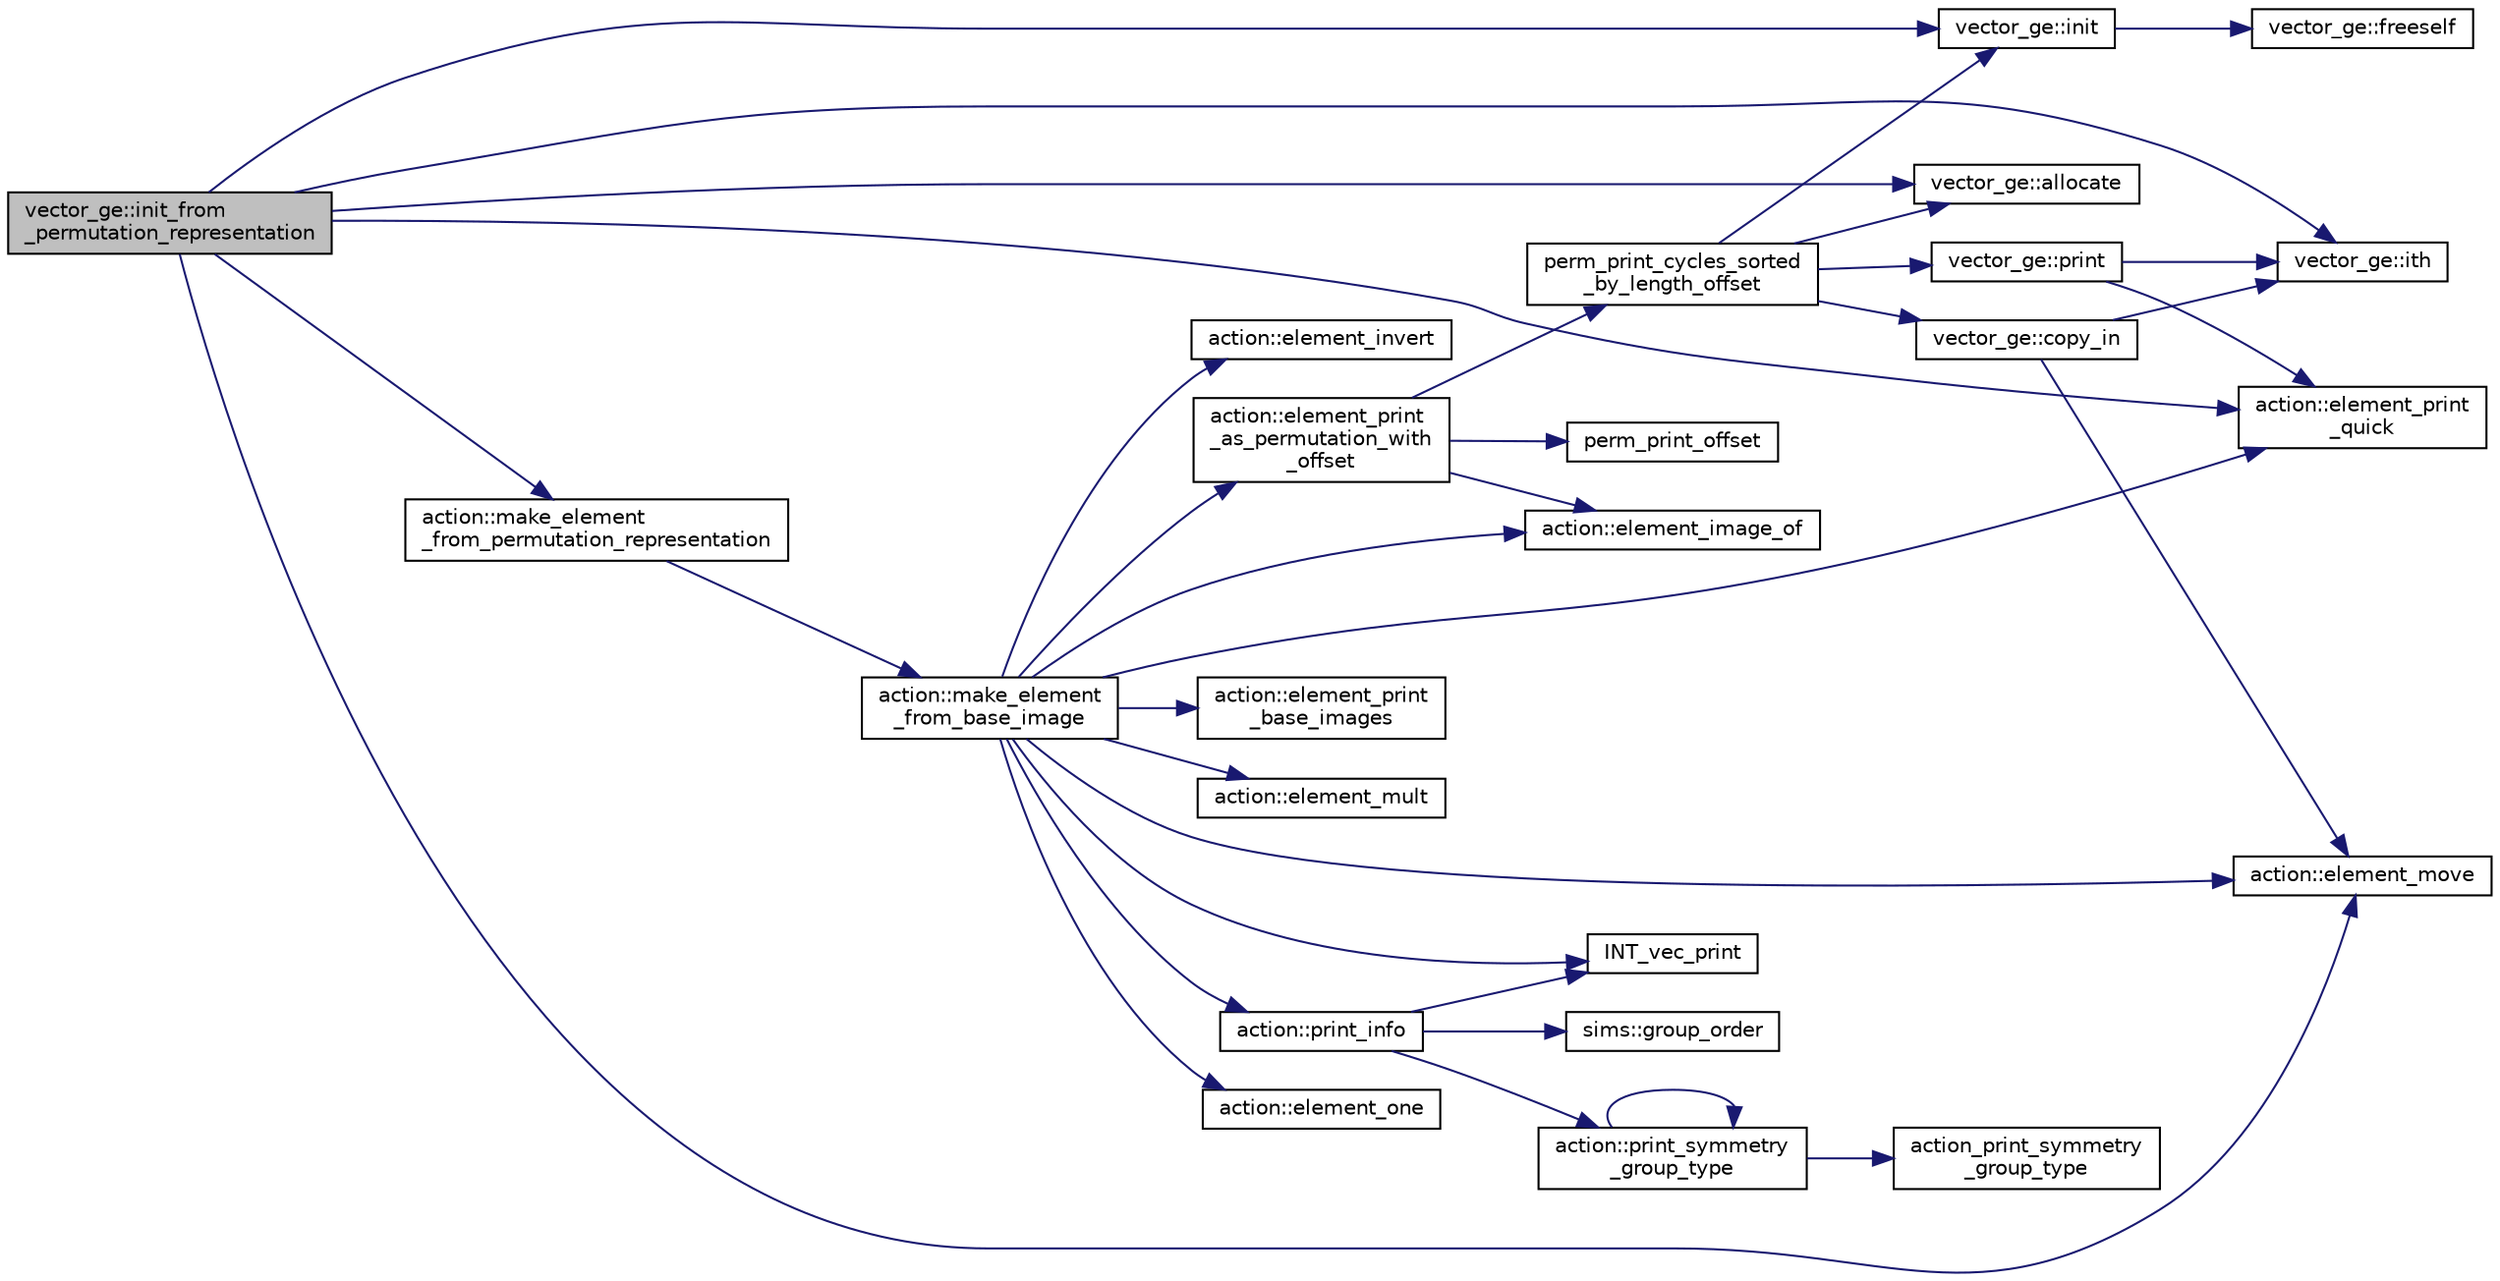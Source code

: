 digraph "vector_ge::init_from_permutation_representation"
{
  edge [fontname="Helvetica",fontsize="10",labelfontname="Helvetica",labelfontsize="10"];
  node [fontname="Helvetica",fontsize="10",shape=record];
  rankdir="LR";
  Node2326 [label="vector_ge::init_from\l_permutation_representation",height=0.2,width=0.4,color="black", fillcolor="grey75", style="filled", fontcolor="black"];
  Node2326 -> Node2327 [color="midnightblue",fontsize="10",style="solid",fontname="Helvetica"];
  Node2327 [label="vector_ge::init",height=0.2,width=0.4,color="black", fillcolor="white", style="filled",URL="$d4/d6e/classvector__ge.html#afe1d6befd1f1501e6be34afbaa9d30a8"];
  Node2327 -> Node2328 [color="midnightblue",fontsize="10",style="solid",fontname="Helvetica"];
  Node2328 [label="vector_ge::freeself",height=0.2,width=0.4,color="black", fillcolor="white", style="filled",URL="$d4/d6e/classvector__ge.html#aa002e4b715cc73a9b8b367d29700b452"];
  Node2326 -> Node2329 [color="midnightblue",fontsize="10",style="solid",fontname="Helvetica"];
  Node2329 [label="vector_ge::allocate",height=0.2,width=0.4,color="black", fillcolor="white", style="filled",URL="$d4/d6e/classvector__ge.html#a35b062a9201b30f0a87bf87702d243ae"];
  Node2326 -> Node2330 [color="midnightblue",fontsize="10",style="solid",fontname="Helvetica"];
  Node2330 [label="action::make_element\l_from_permutation_representation",height=0.2,width=0.4,color="black", fillcolor="white", style="filled",URL="$d2/d86/classaction.html#a949f7580f3b1263d7a73fe388c97afd2"];
  Node2330 -> Node2331 [color="midnightblue",fontsize="10",style="solid",fontname="Helvetica"];
  Node2331 [label="action::make_element\l_from_base_image",height=0.2,width=0.4,color="black", fillcolor="white", style="filled",URL="$d2/d86/classaction.html#a6ffd69c8c90b2d1019e441615ba6c3e1"];
  Node2331 -> Node2332 [color="midnightblue",fontsize="10",style="solid",fontname="Helvetica"];
  Node2332 [label="INT_vec_print",height=0.2,width=0.4,color="black", fillcolor="white", style="filled",URL="$df/dbf/sajeeb_8_c.html#a79a5901af0b47dd0d694109543c027fe"];
  Node2331 -> Node2333 [color="midnightblue",fontsize="10",style="solid",fontname="Helvetica"];
  Node2333 [label="action::print_info",height=0.2,width=0.4,color="black", fillcolor="white", style="filled",URL="$d2/d86/classaction.html#a6f89e493e5c5a32e5c3b8963d438ce86"];
  Node2333 -> Node2334 [color="midnightblue",fontsize="10",style="solid",fontname="Helvetica"];
  Node2334 [label="action::print_symmetry\l_group_type",height=0.2,width=0.4,color="black", fillcolor="white", style="filled",URL="$d2/d86/classaction.html#aed811766c7e64fe2c853df8b0b67aa6e"];
  Node2334 -> Node2335 [color="midnightblue",fontsize="10",style="solid",fontname="Helvetica"];
  Node2335 [label="action_print_symmetry\l_group_type",height=0.2,width=0.4,color="black", fillcolor="white", style="filled",URL="$d5/d90/action__global_8_c.html#a03666b9440c4962148eba7905b9f843c"];
  Node2334 -> Node2334 [color="midnightblue",fontsize="10",style="solid",fontname="Helvetica"];
  Node2333 -> Node2332 [color="midnightblue",fontsize="10",style="solid",fontname="Helvetica"];
  Node2333 -> Node2336 [color="midnightblue",fontsize="10",style="solid",fontname="Helvetica"];
  Node2336 [label="sims::group_order",height=0.2,width=0.4,color="black", fillcolor="white", style="filled",URL="$d9/df3/classsims.html#aa442445175656570fa35febbe790efad"];
  Node2331 -> Node2337 [color="midnightblue",fontsize="10",style="solid",fontname="Helvetica"];
  Node2337 [label="action::element_one",height=0.2,width=0.4,color="black", fillcolor="white", style="filled",URL="$d2/d86/classaction.html#a780a105daf04d6d1fe7e2f63b3c88e3b"];
  Node2331 -> Node2338 [color="midnightblue",fontsize="10",style="solid",fontname="Helvetica"];
  Node2338 [label="action::element_invert",height=0.2,width=0.4,color="black", fillcolor="white", style="filled",URL="$d2/d86/classaction.html#aa4bd01e338497714586636751fcef436"];
  Node2331 -> Node2339 [color="midnightblue",fontsize="10",style="solid",fontname="Helvetica"];
  Node2339 [label="action::element_image_of",height=0.2,width=0.4,color="black", fillcolor="white", style="filled",URL="$d2/d86/classaction.html#ae09559d4537a048fc860f8a74a31393d"];
  Node2331 -> Node2340 [color="midnightblue",fontsize="10",style="solid",fontname="Helvetica"];
  Node2340 [label="action::element_print\l_quick",height=0.2,width=0.4,color="black", fillcolor="white", style="filled",URL="$d2/d86/classaction.html#a4844680cf6750396f76494a28655265b"];
  Node2331 -> Node2341 [color="midnightblue",fontsize="10",style="solid",fontname="Helvetica"];
  Node2341 [label="action::element_print\l_as_permutation_with\l_offset",height=0.2,width=0.4,color="black", fillcolor="white", style="filled",URL="$d2/d86/classaction.html#addd61d869434abaad431124a6d858396"];
  Node2341 -> Node2339 [color="midnightblue",fontsize="10",style="solid",fontname="Helvetica"];
  Node2341 -> Node2342 [color="midnightblue",fontsize="10",style="solid",fontname="Helvetica"];
  Node2342 [label="perm_print_offset",height=0.2,width=0.4,color="black", fillcolor="white", style="filled",URL="$d2/d7c/combinatorics_8_c.html#ab87deef2ba9e4d2ce386a19eeaffecf3"];
  Node2341 -> Node2343 [color="midnightblue",fontsize="10",style="solid",fontname="Helvetica"];
  Node2343 [label="perm_print_cycles_sorted\l_by_length_offset",height=0.2,width=0.4,color="black", fillcolor="white", style="filled",URL="$d5/d90/action__global_8_c.html#a9d1f2e34879c04dbc45d08984a8066e3"];
  Node2343 -> Node2327 [color="midnightblue",fontsize="10",style="solid",fontname="Helvetica"];
  Node2343 -> Node2329 [color="midnightblue",fontsize="10",style="solid",fontname="Helvetica"];
  Node2343 -> Node2344 [color="midnightblue",fontsize="10",style="solid",fontname="Helvetica"];
  Node2344 [label="vector_ge::copy_in",height=0.2,width=0.4,color="black", fillcolor="white", style="filled",URL="$d4/d6e/classvector__ge.html#ad02ebf2d4e8bbf095685aea921999145"];
  Node2344 -> Node2345 [color="midnightblue",fontsize="10",style="solid",fontname="Helvetica"];
  Node2345 [label="vector_ge::ith",height=0.2,width=0.4,color="black", fillcolor="white", style="filled",URL="$d4/d6e/classvector__ge.html#a1ff002e8b746a9beb119d57dcd4a15ff"];
  Node2344 -> Node2346 [color="midnightblue",fontsize="10",style="solid",fontname="Helvetica"];
  Node2346 [label="action::element_move",height=0.2,width=0.4,color="black", fillcolor="white", style="filled",URL="$d2/d86/classaction.html#a550947491bbb534d3d7951f50198a874"];
  Node2343 -> Node2347 [color="midnightblue",fontsize="10",style="solid",fontname="Helvetica"];
  Node2347 [label="vector_ge::print",height=0.2,width=0.4,color="black", fillcolor="white", style="filled",URL="$d4/d6e/classvector__ge.html#a0d260cce035c20b32d7989c50670aa8a"];
  Node2347 -> Node2340 [color="midnightblue",fontsize="10",style="solid",fontname="Helvetica"];
  Node2347 -> Node2345 [color="midnightblue",fontsize="10",style="solid",fontname="Helvetica"];
  Node2331 -> Node2348 [color="midnightblue",fontsize="10",style="solid",fontname="Helvetica"];
  Node2348 [label="action::element_print\l_base_images",height=0.2,width=0.4,color="black", fillcolor="white", style="filled",URL="$d2/d86/classaction.html#a2b9adf554aaa2eb6caf62396133ecf35"];
  Node2331 -> Node2349 [color="midnightblue",fontsize="10",style="solid",fontname="Helvetica"];
  Node2349 [label="action::element_mult",height=0.2,width=0.4,color="black", fillcolor="white", style="filled",URL="$d2/d86/classaction.html#ae9e36b2cae1f0f7bd7144097fa9a34b3"];
  Node2331 -> Node2346 [color="midnightblue",fontsize="10",style="solid",fontname="Helvetica"];
  Node2326 -> Node2340 [color="midnightblue",fontsize="10",style="solid",fontname="Helvetica"];
  Node2326 -> Node2346 [color="midnightblue",fontsize="10",style="solid",fontname="Helvetica"];
  Node2326 -> Node2345 [color="midnightblue",fontsize="10",style="solid",fontname="Helvetica"];
}
